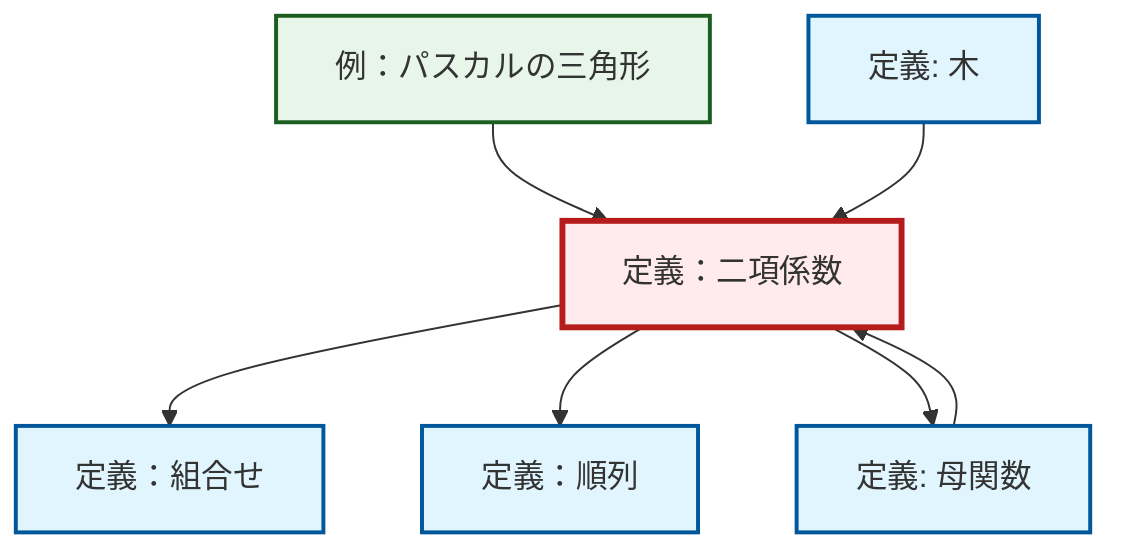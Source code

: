 graph TD
    classDef definition fill:#e1f5fe,stroke:#01579b,stroke-width:2px
    classDef theorem fill:#f3e5f5,stroke:#4a148c,stroke-width:2px
    classDef axiom fill:#fff3e0,stroke:#e65100,stroke-width:2px
    classDef example fill:#e8f5e9,stroke:#1b5e20,stroke-width:2px
    classDef current fill:#ffebee,stroke:#b71c1c,stroke-width:3px
    def-tree["定義: 木"]:::definition
    def-combination["定義：組合せ"]:::definition
    ex-pascals-triangle["例：パスカルの三角形"]:::example
    def-generating-function["定義: 母関数"]:::definition
    def-binomial-coefficient["定義：二項係数"]:::definition
    def-permutation["定義：順列"]:::definition
    def-binomial-coefficient --> def-combination
    def-binomial-coefficient --> def-permutation
    def-binomial-coefficient --> def-generating-function
    ex-pascals-triangle --> def-binomial-coefficient
    def-generating-function --> def-binomial-coefficient
    def-tree --> def-binomial-coefficient
    class def-binomial-coefficient current